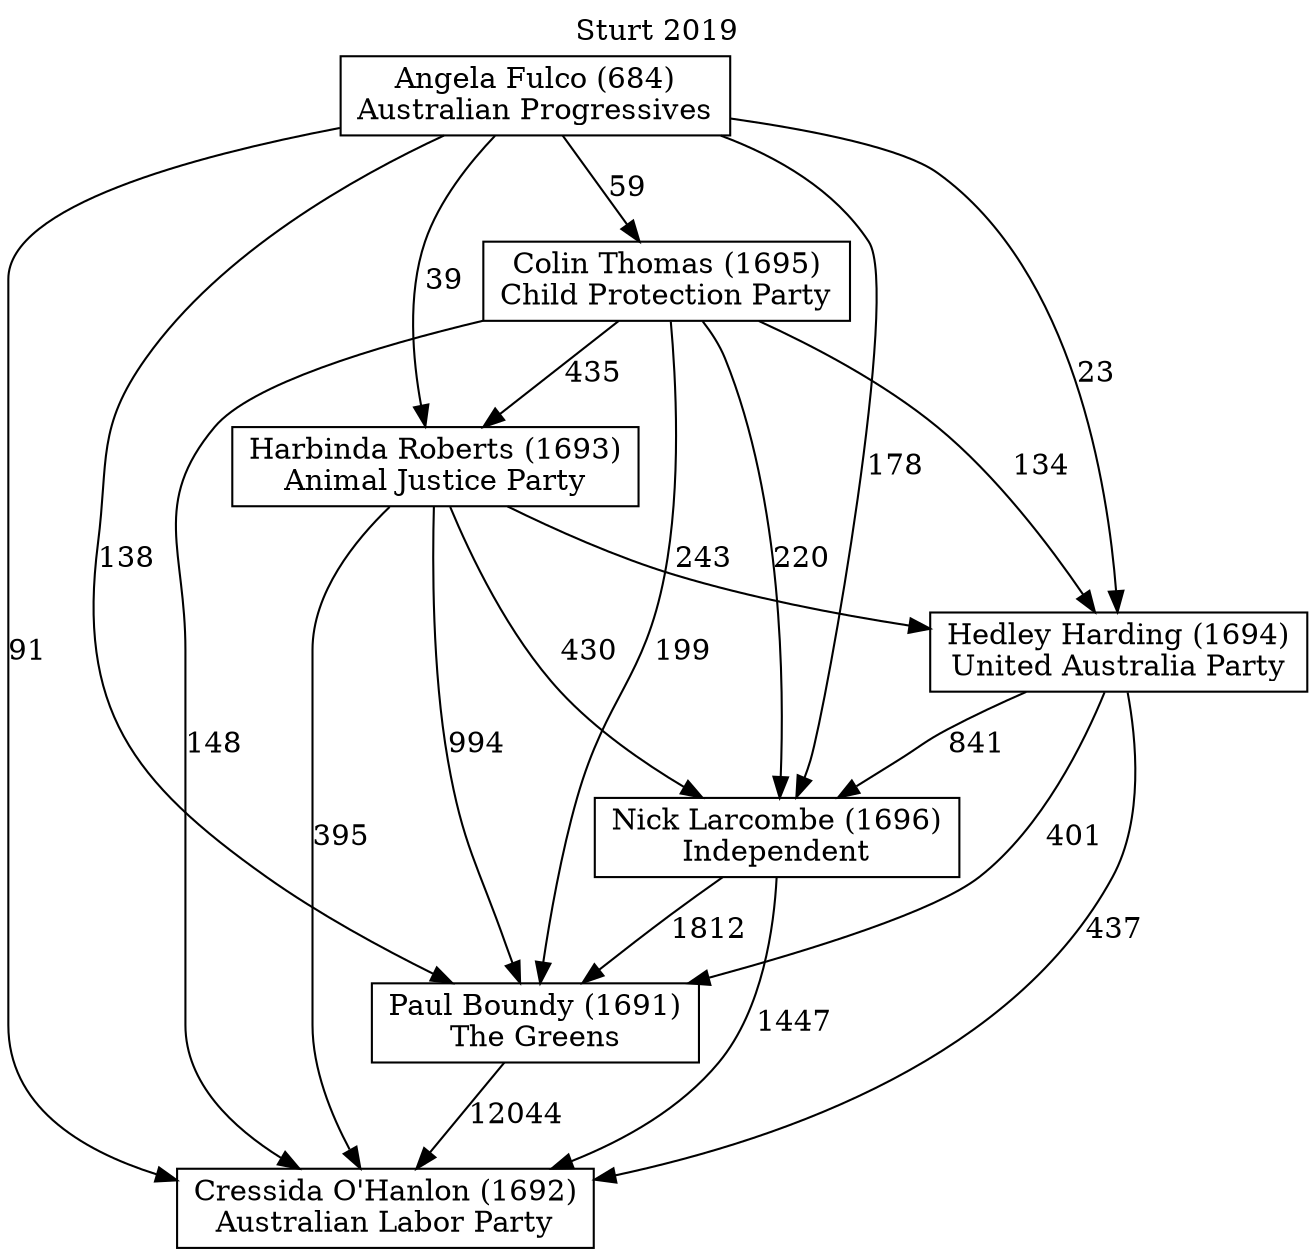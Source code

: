 // House preference flow
digraph "Cressida O'Hanlon (1692)_Sturt_2019" {
	graph [label="Sturt 2019" labelloc=t mclimit=10]
	node [shape=box]
	"Cressida O'Hanlon (1692)" [label="Cressida O'Hanlon (1692)
Australian Labor Party"]
	"Paul Boundy (1691)" [label="Paul Boundy (1691)
The Greens"]
	"Nick Larcombe (1696)" [label="Nick Larcombe (1696)
Independent"]
	"Hedley Harding (1694)" [label="Hedley Harding (1694)
United Australia Party"]
	"Harbinda Roberts (1693)" [label="Harbinda Roberts (1693)
Animal Justice Party"]
	"Colin Thomas (1695)" [label="Colin Thomas (1695)
Child Protection Party"]
	"Angela Fulco (684)" [label="Angela Fulco (684)
Australian Progressives"]
	"Paul Boundy (1691)" -> "Cressida O'Hanlon (1692)" [label=12044]
	"Nick Larcombe (1696)" -> "Paul Boundy (1691)" [label=1812]
	"Hedley Harding (1694)" -> "Nick Larcombe (1696)" [label=841]
	"Harbinda Roberts (1693)" -> "Hedley Harding (1694)" [label=243]
	"Colin Thomas (1695)" -> "Harbinda Roberts (1693)" [label=435]
	"Angela Fulco (684)" -> "Colin Thomas (1695)" [label=59]
	"Nick Larcombe (1696)" -> "Cressida O'Hanlon (1692)" [label=1447]
	"Hedley Harding (1694)" -> "Cressida O'Hanlon (1692)" [label=437]
	"Harbinda Roberts (1693)" -> "Cressida O'Hanlon (1692)" [label=395]
	"Colin Thomas (1695)" -> "Cressida O'Hanlon (1692)" [label=148]
	"Angela Fulco (684)" -> "Cressida O'Hanlon (1692)" [label=91]
	"Angela Fulco (684)" -> "Harbinda Roberts (1693)" [label=39]
	"Colin Thomas (1695)" -> "Hedley Harding (1694)" [label=134]
	"Angela Fulco (684)" -> "Hedley Harding (1694)" [label=23]
	"Harbinda Roberts (1693)" -> "Nick Larcombe (1696)" [label=430]
	"Colin Thomas (1695)" -> "Nick Larcombe (1696)" [label=220]
	"Angela Fulco (684)" -> "Nick Larcombe (1696)" [label=178]
	"Hedley Harding (1694)" -> "Paul Boundy (1691)" [label=401]
	"Harbinda Roberts (1693)" -> "Paul Boundy (1691)" [label=994]
	"Colin Thomas (1695)" -> "Paul Boundy (1691)" [label=199]
	"Angela Fulco (684)" -> "Paul Boundy (1691)" [label=138]
}
